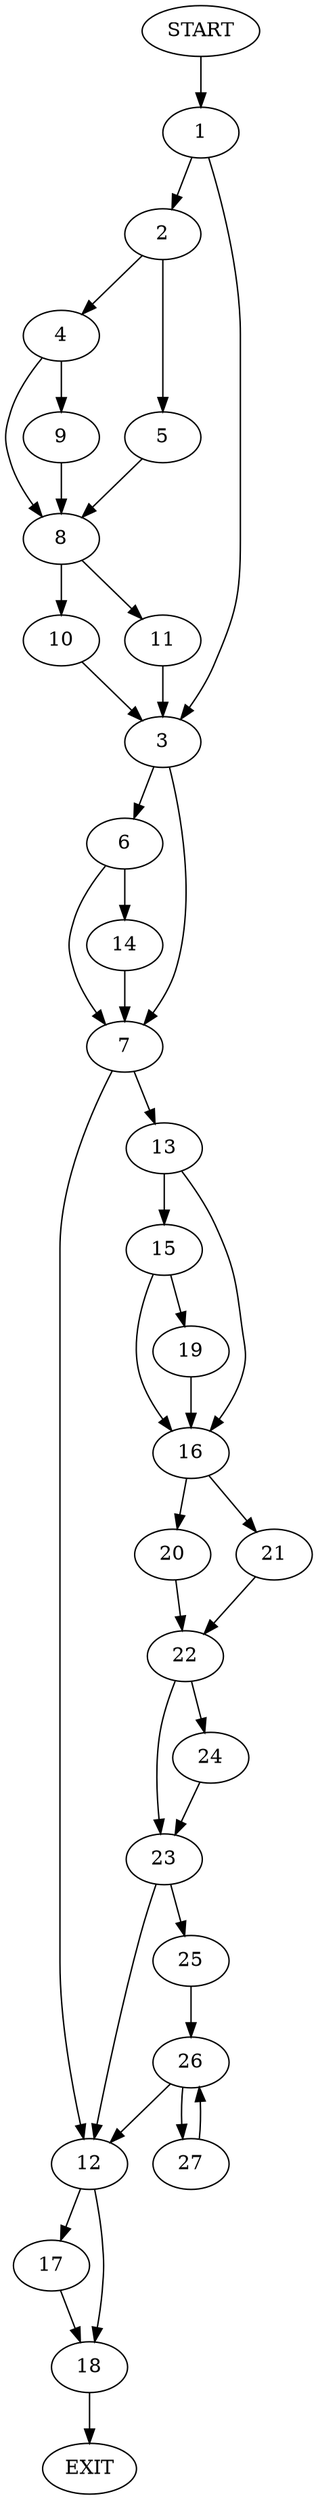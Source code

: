 digraph {
0 [label="START"]
28 [label="EXIT"]
0 -> 1
1 -> 2
1 -> 3
2 -> 4
2 -> 5
3 -> 6
3 -> 7
5 -> 8
4 -> 9
4 -> 8
8 -> 10
8 -> 11
9 -> 8
11 -> 3
10 -> 3
7 -> 12
7 -> 13
6 -> 7
6 -> 14
14 -> 7
13 -> 15
13 -> 16
12 -> 17
12 -> 18
15 -> 19
15 -> 16
16 -> 20
16 -> 21
19 -> 16
20 -> 22
21 -> 22
22 -> 23
22 -> 24
23 -> 12
23 -> 25
24 -> 23
25 -> 26
26 -> 27
26 -> 12
27 -> 26
17 -> 18
18 -> 28
}
